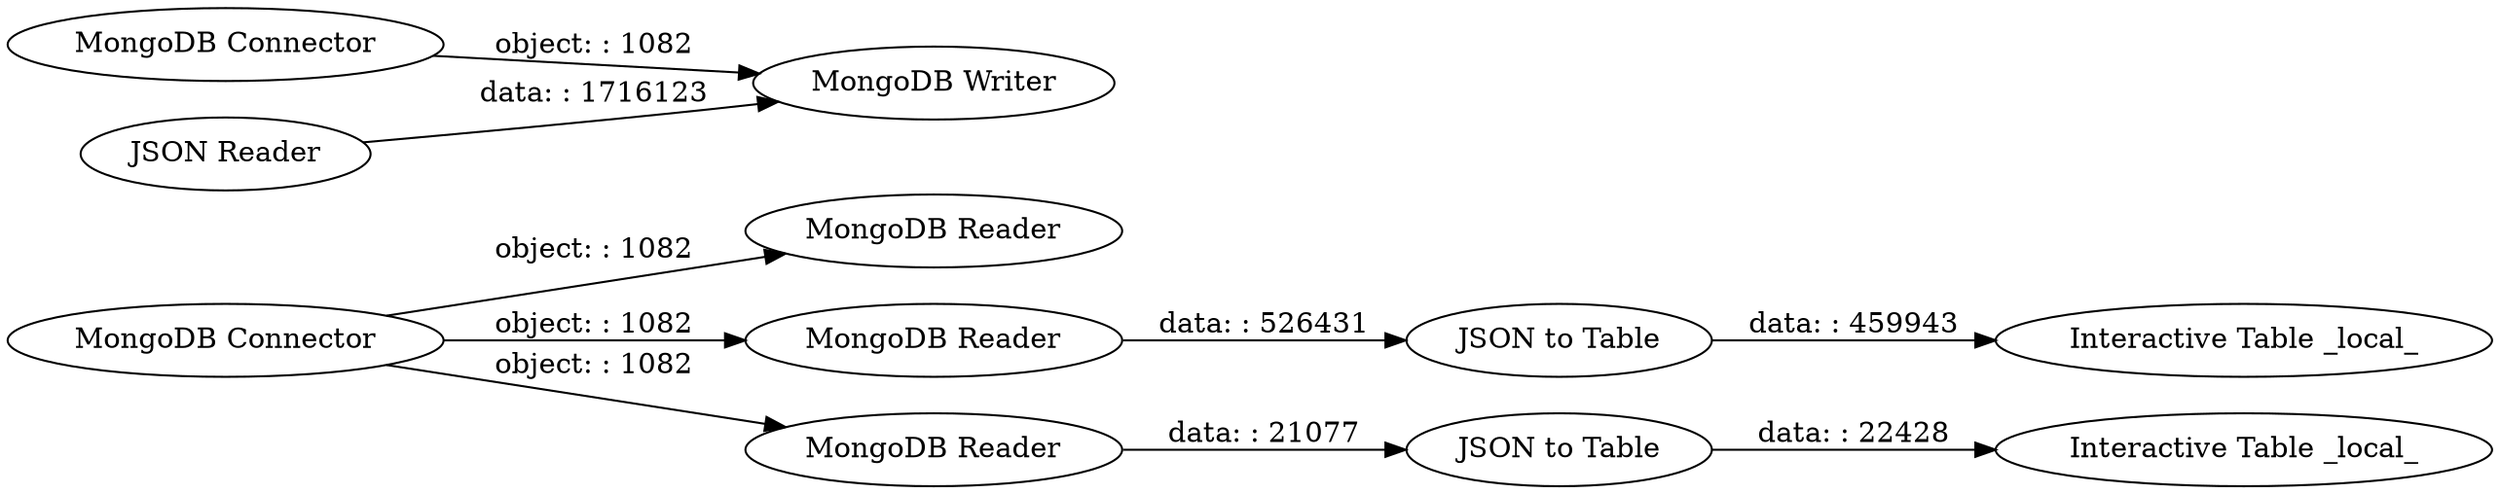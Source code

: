 digraph {
	"-4783026466802822320_66" [label="MongoDB Connector"]
	"-4783026466802822320_6" [label="MongoDB Connector"]
	"-4783026466802822320_3" [label="MongoDB Reader"]
	"-4783026466802822320_69" [label="MongoDB Reader"]
	"-4783026466802822320_72" [label="Interactive Table _local_"]
	"-4783026466802822320_73" [label="JSON to Table"]
	"-4783026466802822320_5" [label="MongoDB Writer"]
	"-4783026466802822320_68" [label="JSON to Table"]
	"-4783026466802822320_33" [label="JSON Reader"]
	"-4783026466802822320_64" [label="MongoDB Reader"]
	"-4783026466802822320_70" [label="Interactive Table _local_"]
	"-4783026466802822320_73" -> "-4783026466802822320_72" [label="data: : 22428"]
	"-4783026466802822320_66" -> "-4783026466802822320_64" [label="object: : 1082"]
	"-4783026466802822320_66" -> "-4783026466802822320_69" [label="object: : 1082"]
	"-4783026466802822320_68" -> "-4783026466802822320_70" [label="data: : 459943"]
	"-4783026466802822320_33" -> "-4783026466802822320_5" [label="data: : 1716123"]
	"-4783026466802822320_64" -> "-4783026466802822320_73" [label="data: : 21077"]
	"-4783026466802822320_69" -> "-4783026466802822320_68" [label="data: : 526431"]
	"-4783026466802822320_6" -> "-4783026466802822320_5" [label="object: : 1082"]
	"-4783026466802822320_66" -> "-4783026466802822320_3" [label="object: : 1082"]
	rankdir=LR
}
